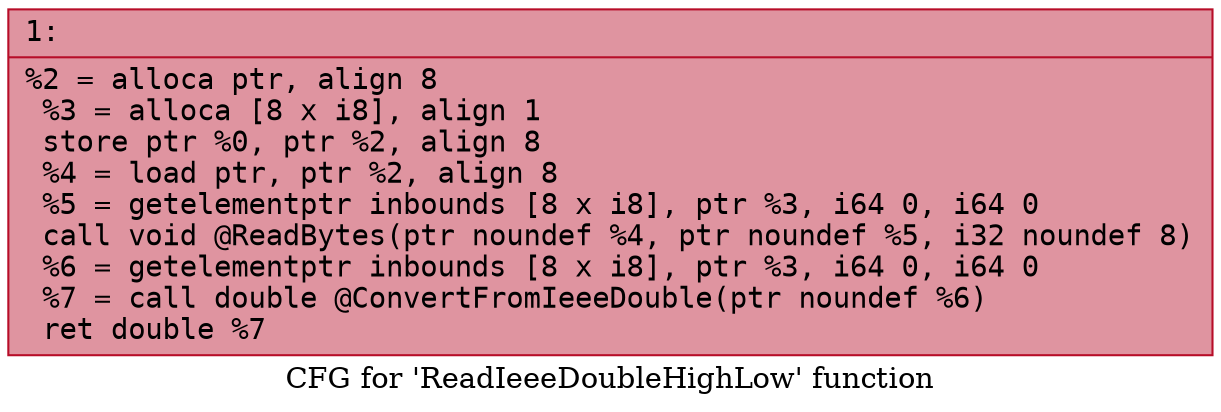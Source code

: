 digraph "CFG for 'ReadIeeeDoubleHighLow' function" {
	label="CFG for 'ReadIeeeDoubleHighLow' function";

	Node0x600003e0b3e0 [shape=record,color="#b70d28ff", style=filled, fillcolor="#b70d2870" fontname="Courier",label="{1:\l|  %2 = alloca ptr, align 8\l  %3 = alloca [8 x i8], align 1\l  store ptr %0, ptr %2, align 8\l  %4 = load ptr, ptr %2, align 8\l  %5 = getelementptr inbounds [8 x i8], ptr %3, i64 0, i64 0\l  call void @ReadBytes(ptr noundef %4, ptr noundef %5, i32 noundef 8)\l  %6 = getelementptr inbounds [8 x i8], ptr %3, i64 0, i64 0\l  %7 = call double @ConvertFromIeeeDouble(ptr noundef %6)\l  ret double %7\l}"];
}
